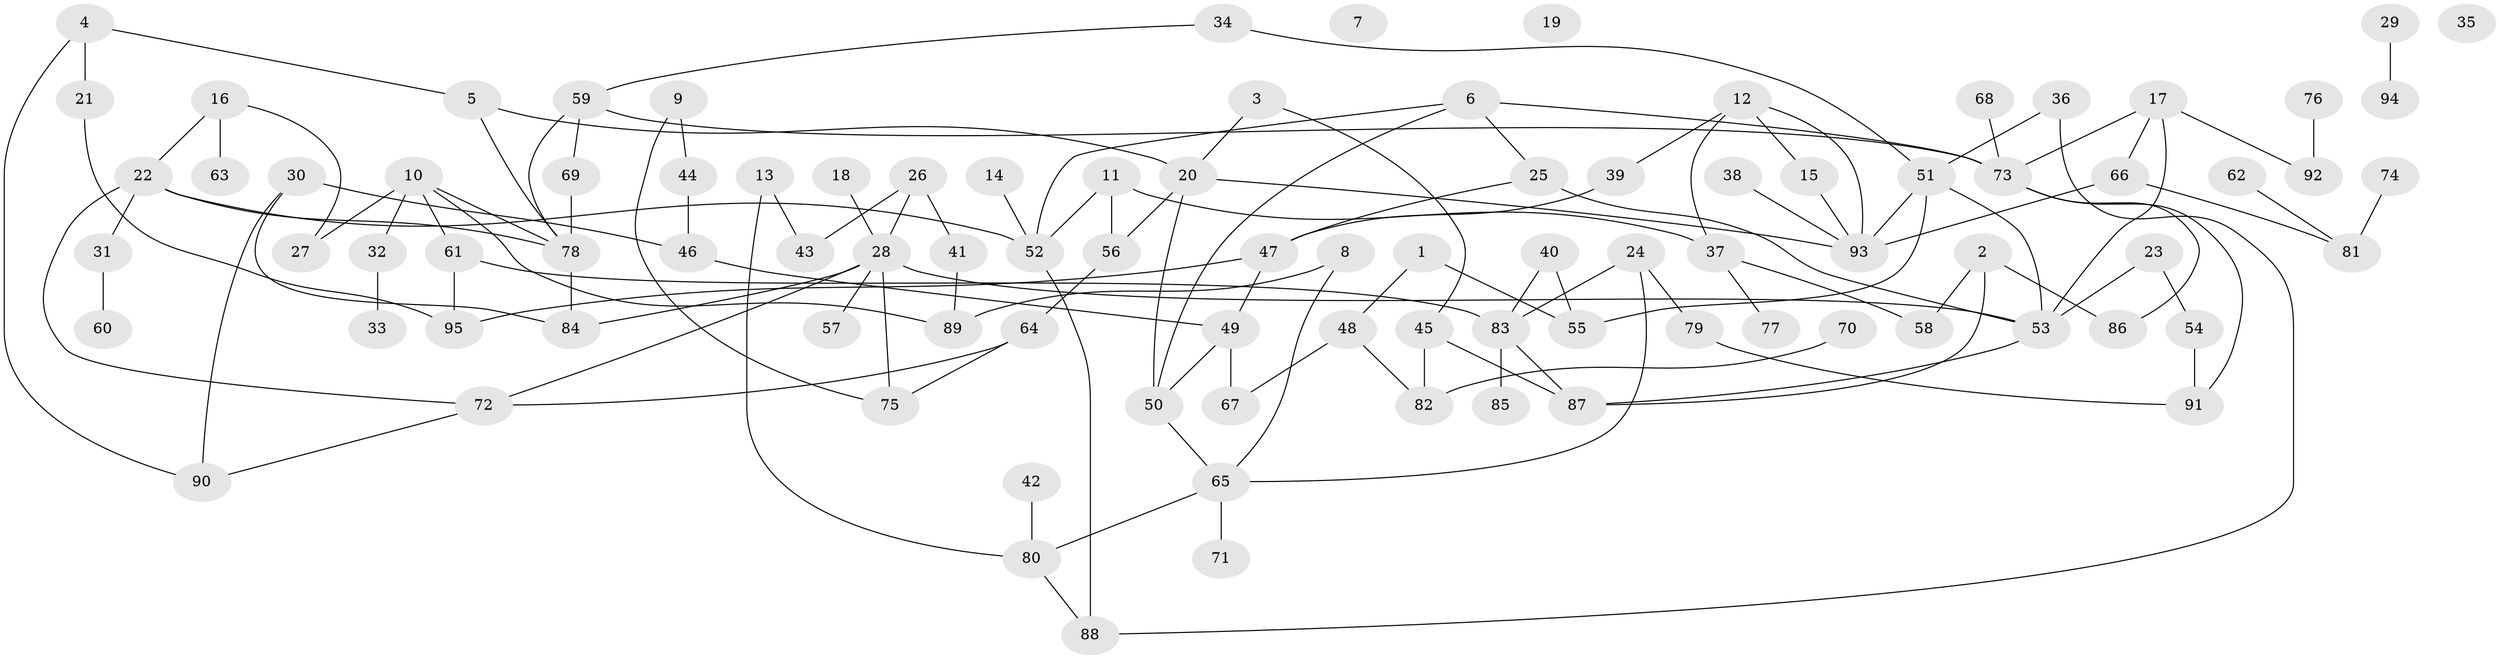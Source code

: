 // coarse degree distribution, {3: 0.3148148148148148, 5: 0.1111111111111111, 1: 0.14814814814814814, 2: 0.16666666666666666, 6: 0.05555555555555555, 4: 0.16666666666666666, 9: 0.018518518518518517, 8: 0.018518518518518517}
// Generated by graph-tools (version 1.1) at 2025/35/03/04/25 23:35:57]
// undirected, 95 vertices, 128 edges
graph export_dot {
  node [color=gray90,style=filled];
  1;
  2;
  3;
  4;
  5;
  6;
  7;
  8;
  9;
  10;
  11;
  12;
  13;
  14;
  15;
  16;
  17;
  18;
  19;
  20;
  21;
  22;
  23;
  24;
  25;
  26;
  27;
  28;
  29;
  30;
  31;
  32;
  33;
  34;
  35;
  36;
  37;
  38;
  39;
  40;
  41;
  42;
  43;
  44;
  45;
  46;
  47;
  48;
  49;
  50;
  51;
  52;
  53;
  54;
  55;
  56;
  57;
  58;
  59;
  60;
  61;
  62;
  63;
  64;
  65;
  66;
  67;
  68;
  69;
  70;
  71;
  72;
  73;
  74;
  75;
  76;
  77;
  78;
  79;
  80;
  81;
  82;
  83;
  84;
  85;
  86;
  87;
  88;
  89;
  90;
  91;
  92;
  93;
  94;
  95;
  1 -- 48;
  1 -- 55;
  2 -- 58;
  2 -- 86;
  2 -- 87;
  3 -- 20;
  3 -- 45;
  4 -- 5;
  4 -- 21;
  4 -- 90;
  5 -- 20;
  5 -- 78;
  6 -- 25;
  6 -- 50;
  6 -- 52;
  6 -- 73;
  8 -- 65;
  8 -- 89;
  9 -- 44;
  9 -- 75;
  10 -- 27;
  10 -- 32;
  10 -- 61;
  10 -- 78;
  10 -- 89;
  11 -- 37;
  11 -- 52;
  11 -- 56;
  12 -- 15;
  12 -- 37;
  12 -- 39;
  12 -- 93;
  13 -- 43;
  13 -- 80;
  14 -- 52;
  15 -- 93;
  16 -- 22;
  16 -- 27;
  16 -- 63;
  17 -- 53;
  17 -- 66;
  17 -- 73;
  17 -- 92;
  18 -- 28;
  20 -- 50;
  20 -- 56;
  20 -- 93;
  21 -- 95;
  22 -- 31;
  22 -- 52;
  22 -- 72;
  22 -- 78;
  23 -- 53;
  23 -- 54;
  24 -- 65;
  24 -- 79;
  24 -- 83;
  25 -- 47;
  25 -- 53;
  26 -- 28;
  26 -- 41;
  26 -- 43;
  28 -- 53;
  28 -- 57;
  28 -- 72;
  28 -- 75;
  28 -- 84;
  29 -- 94;
  30 -- 46;
  30 -- 84;
  30 -- 90;
  31 -- 60;
  32 -- 33;
  34 -- 51;
  34 -- 59;
  36 -- 51;
  36 -- 88;
  37 -- 58;
  37 -- 77;
  38 -- 93;
  39 -- 47;
  40 -- 55;
  40 -- 83;
  41 -- 89;
  42 -- 80;
  44 -- 46;
  45 -- 82;
  45 -- 87;
  46 -- 49;
  47 -- 49;
  47 -- 95;
  48 -- 67;
  48 -- 82;
  49 -- 50;
  49 -- 67;
  50 -- 65;
  51 -- 53;
  51 -- 55;
  51 -- 93;
  52 -- 88;
  53 -- 87;
  54 -- 91;
  56 -- 64;
  59 -- 69;
  59 -- 73;
  59 -- 78;
  61 -- 83;
  61 -- 95;
  62 -- 81;
  64 -- 72;
  64 -- 75;
  65 -- 71;
  65 -- 80;
  66 -- 81;
  66 -- 93;
  68 -- 73;
  69 -- 78;
  70 -- 82;
  72 -- 90;
  73 -- 86;
  73 -- 91;
  74 -- 81;
  76 -- 92;
  78 -- 84;
  79 -- 91;
  80 -- 88;
  83 -- 85;
  83 -- 87;
}
